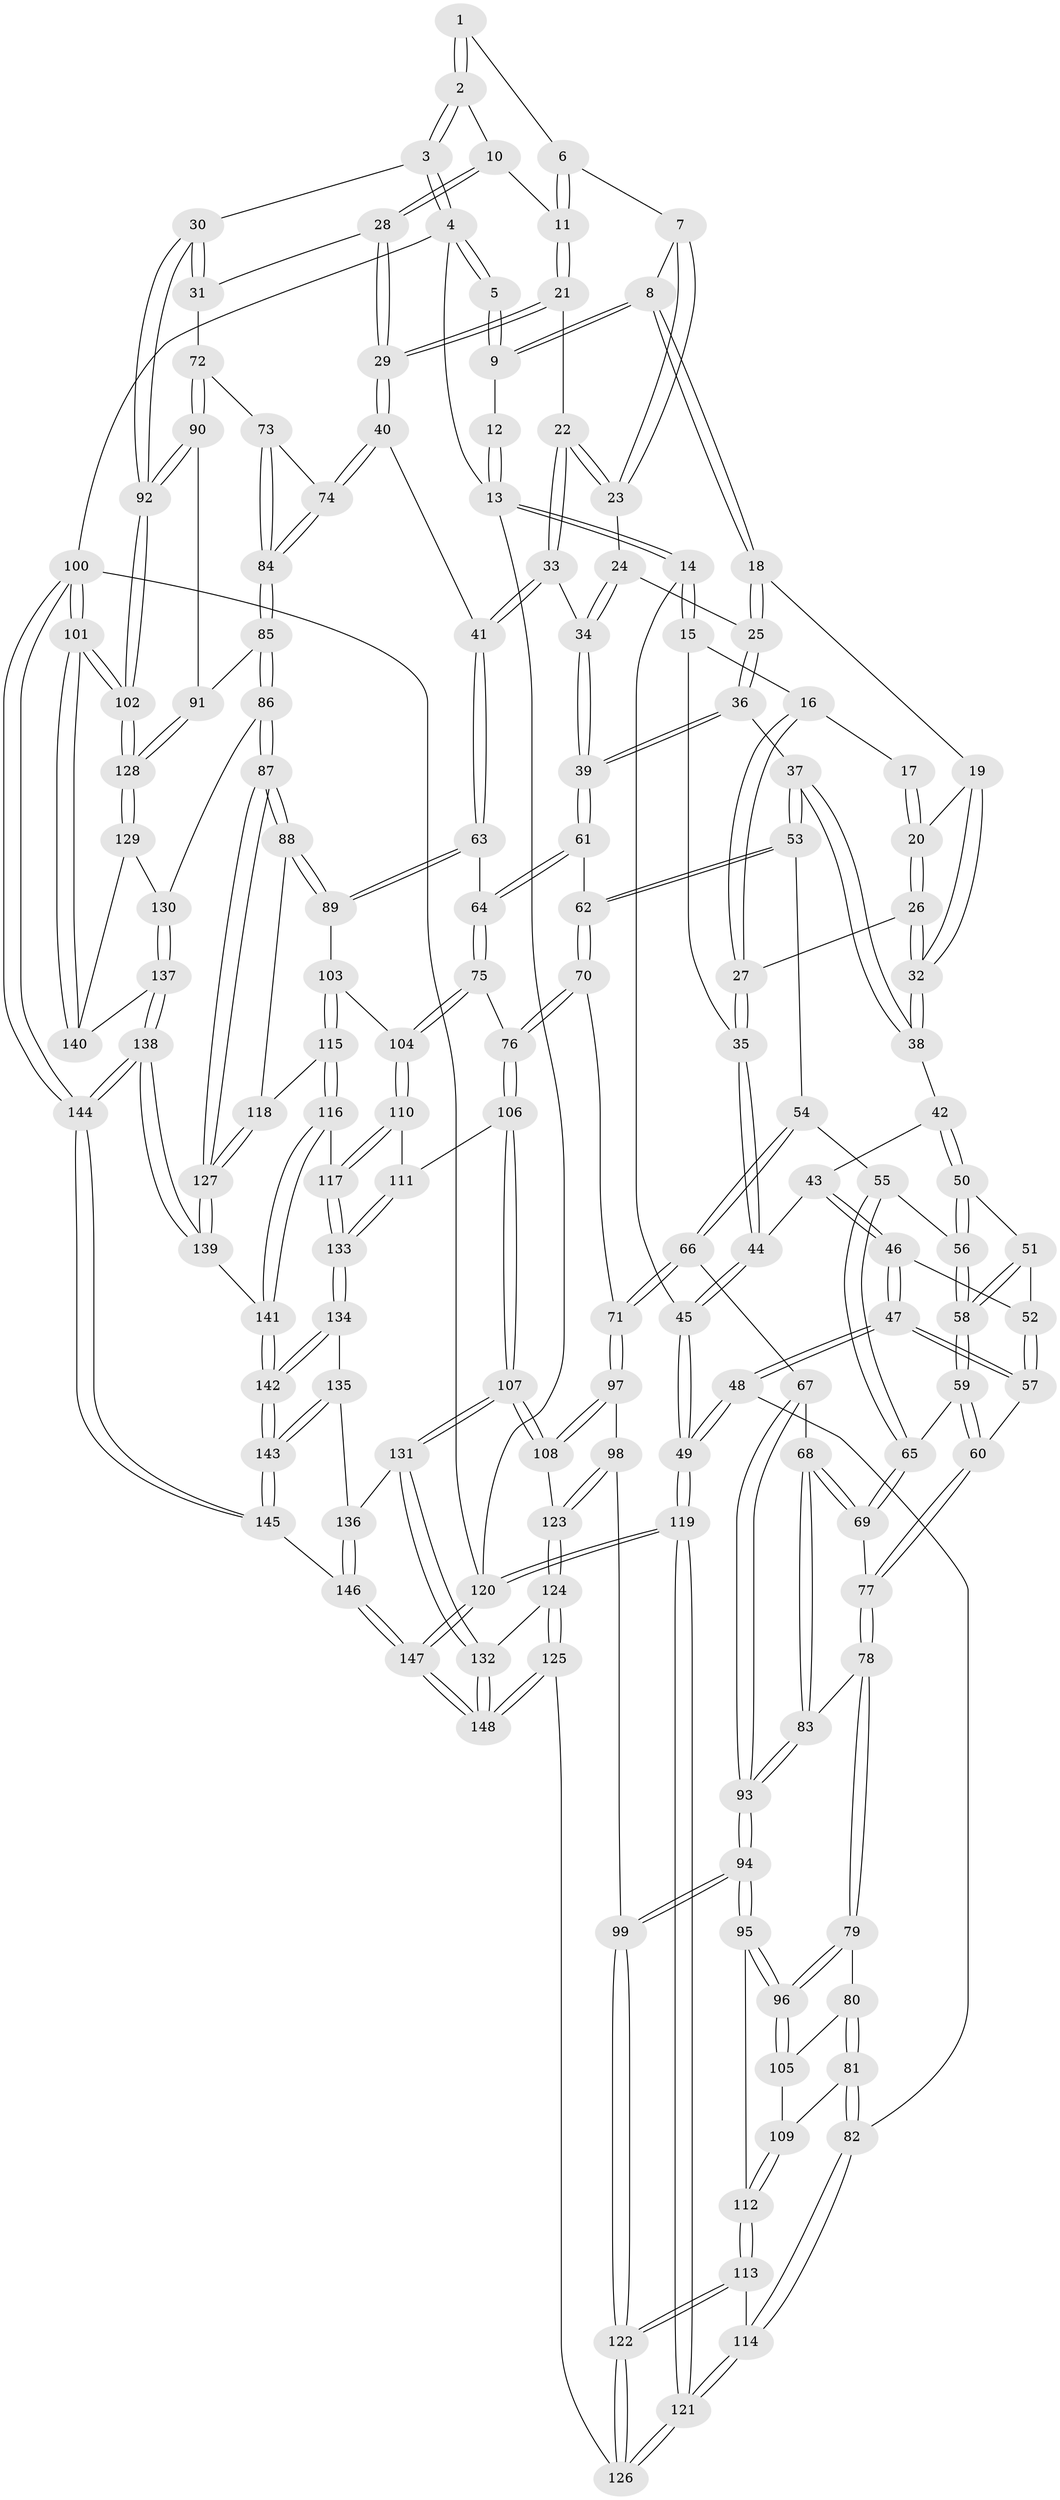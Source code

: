 // Generated by graph-tools (version 1.1) at 2025/51/03/09/25 03:51:02]
// undirected, 148 vertices, 367 edges
graph export_dot {
graph [start="1"]
  node [color=gray90,style=filled];
  1 [pos="+0.6773376591236867+0.07148841981954411"];
  2 [pos="+0.9406538503676586+0.027489678621168936"];
  3 [pos="+1+0"];
  4 [pos="+1+0"];
  5 [pos="+0.6268410244667078+0"];
  6 [pos="+0.6731379953334327+0.11466652426949499"];
  7 [pos="+0.6419798096849372+0.12922013135718047"];
  8 [pos="+0.43291665050664996+0"];
  9 [pos="+0.40705338828211574+0"];
  10 [pos="+0.8601445540472501+0.107134705204563"];
  11 [pos="+0.7788279950731248+0.15435996509368335"];
  12 [pos="+0.3078803730855809+0"];
  13 [pos="+0+0"];
  14 [pos="+0+0.13377404914029048"];
  15 [pos="+0+0.1416245211420909"];
  16 [pos="+0.04281586836109297+0.13272432754483088"];
  17 [pos="+0.2176721553509348+0.0200106106202604"];
  18 [pos="+0.4390385957939188+0.1535517296716403"];
  19 [pos="+0.3087845715449488+0.19608900687213815"];
  20 [pos="+0.22575090957345695+0.18456619226974"];
  21 [pos="+0.7281994535438598+0.25237498631821814"];
  22 [pos="+0.7037431875443072+0.2514527276198228"];
  23 [pos="+0.6228595416348015+0.1981828337572954"];
  24 [pos="+0.6069318547984015+0.20393647019666658"];
  25 [pos="+0.445666193602284+0.1731439072534022"];
  26 [pos="+0.1911756485730324+0.2541871834289437"];
  27 [pos="+0.18967479332907447+0.2544368394327213"];
  28 [pos="+0.8457294640713839+0.39948917626425634"];
  29 [pos="+0.8214842980067042+0.40900768882659666"];
  30 [pos="+1+0.316708891572334"];
  31 [pos="+0.9550877401444545+0.38346540185852945"];
  32 [pos="+0.2862269545849906+0.3322489898420492"];
  33 [pos="+0.5692572919983376+0.3637819600386371"];
  34 [pos="+0.5681204315352517+0.3635446884388768"];
  35 [pos="+0.12003788807156517+0.30931836283022474"];
  36 [pos="+0.43841131779558673+0.3076836009143537"];
  37 [pos="+0.32530370389417806+0.34947064243984965"];
  38 [pos="+0.2882840404634209+0.33465289711156365"];
  39 [pos="+0.5071375205407574+0.3680236061259896"];
  40 [pos="+0.7851896245028661+0.4535405798651329"];
  41 [pos="+0.7323374066297959+0.4689337699654697"];
  42 [pos="+0.247013177385609+0.36540772239934355"];
  43 [pos="+0.15437270515612855+0.3814825400142938"];
  44 [pos="+0.11433844141577987+0.3182693965998857"];
  45 [pos="+0+0.46655755299622237"];
  46 [pos="+0.1531930238972566+0.4094663740597716"];
  47 [pos="+0+0.5214571765905952"];
  48 [pos="+0+0.5247391677972644"];
  49 [pos="+0+0.5030734747619529"];
  50 [pos="+0.207796799064928+0.4321627643145305"];
  51 [pos="+0.1815805779740029+0.43033989665032596"];
  52 [pos="+0.15810088554088692+0.41538862326306686"];
  53 [pos="+0.31799849224054877+0.4548798249953425"];
  54 [pos="+0.27833910078765256+0.4850949668600934"];
  55 [pos="+0.2747567811011725+0.48523273718028137"];
  56 [pos="+0.22402587712131633+0.45815230168288323"];
  57 [pos="+0.1282249171210264+0.5152473097755653"];
  58 [pos="+0.16159903175026719+0.5048357574910964"];
  59 [pos="+0.1554484880874135+0.5135658828980296"];
  60 [pos="+0.13719696881418847+0.5165870922847591"];
  61 [pos="+0.4842280678447222+0.47705217585148413"];
  62 [pos="+0.3778677073931783+0.5007253453547883"];
  63 [pos="+0.6878081306162096+0.5269737414976211"];
  64 [pos="+0.5267970765963318+0.5736282117452363"];
  65 [pos="+0.20472854577649244+0.5338990699690932"];
  66 [pos="+0.292568796153463+0.594026145832744"];
  67 [pos="+0.2542434070991149+0.5947928909678182"];
  68 [pos="+0.22398128004979026+0.5790313510922873"];
  69 [pos="+0.21681622964079167+0.5680158304005178"];
  70 [pos="+0.36068522616671045+0.6146377578260493"];
  71 [pos="+0.3388169854011105+0.6245574025605566"];
  72 [pos="+0.9460315364031481+0.5820784634502358"];
  73 [pos="+0.9388506070172056+0.5815354827554825"];
  74 [pos="+0.818429371208525+0.5192001349152693"];
  75 [pos="+0.5207910248289167+0.5894469286982421"];
  76 [pos="+0.4678125634741375+0.631754607085711"];
  77 [pos="+0.16126341493831037+0.5823425925430102"];
  78 [pos="+0.15835023534640555+0.6159082636045137"];
  79 [pos="+0.1537784652343944+0.6181432139786569"];
  80 [pos="+0.0673854348574614+0.6260734012209535"];
  81 [pos="+0+0.5737249045381558"];
  82 [pos="+0+0.5649553561963726"];
  83 [pos="+0.17597926660806215+0.6184153449814209"];
  84 [pos="+0.8386209648075772+0.6976979115271238"];
  85 [pos="+0.83655123010817+0.7302577821546422"];
  86 [pos="+0.8292538260330101+0.7365489182517809"];
  87 [pos="+0.8070045664565856+0.7457450808864069"];
  88 [pos="+0.7118034937918671+0.6984958733281392"];
  89 [pos="+0.696613861930793+0.688926567879151"];
  90 [pos="+1+0.6611078547318756"];
  91 [pos="+0.8365608014535569+0.7302571453501554"];
  92 [pos="+1+0.6621183741894148"];
  93 [pos="+0.21198524705928676+0.6575605668694655"];
  94 [pos="+0.21696486787002417+0.7303985957326312"];
  95 [pos="+0.17450211773072688+0.7182311807486712"];
  96 [pos="+0.17028407708710194+0.7141814373547629"];
  97 [pos="+0.3253643052186672+0.6641458161050523"];
  98 [pos="+0.23955235626252608+0.7458766829167633"];
  99 [pos="+0.22686841093787746+0.7389933306068631"];
  100 [pos="+1+1"];
  101 [pos="+1+1"];
  102 [pos="+1+0.9606276176934029"];
  103 [pos="+0.629545377216343+0.7056452081282724"];
  104 [pos="+0.615868965966586+0.703279745995832"];
  105 [pos="+0.11589379141054292+0.6809421569889581"];
  106 [pos="+0.4670717162560303+0.772457593659592"];
  107 [pos="+0.44081933841536153+0.7881265089492555"];
  108 [pos="+0.41236835998594124+0.7738798158876767"];
  109 [pos="+0.08198724362700018+0.7407077812895085"];
  110 [pos="+0.5067790446085664+0.7807604706785071"];
  111 [pos="+0.5063876828195699+0.7808502224034567"];
  112 [pos="+0.09040081254542957+0.7649901499161719"];
  113 [pos="+0.08072755044390842+0.789751319068145"];
  114 [pos="+0.035740069878830466+0.7710172272685325"];
  115 [pos="+0.6286508755988193+0.8254361107487964"];
  116 [pos="+0.6280360569033518+0.8264431100414794"];
  117 [pos="+0.6239621155389223+0.826172284837786"];
  118 [pos="+0.65510529361972+0.8138080222905586"];
  119 [pos="+0+0.8887380768749579"];
  120 [pos="+0+1"];
  121 [pos="+0+0.8797176824306722"];
  122 [pos="+0.09086979131774325+0.8314968301775224"];
  123 [pos="+0.25065817732190254+0.7751067874071316"];
  124 [pos="+0.25068467551118245+0.7819468258309663"];
  125 [pos="+0.14112636327486533+0.9399661145764667"];
  126 [pos="+0.08803385301729463+0.8933937586378282"];
  127 [pos="+0.7856747036078805+0.7959260655336869"];
  128 [pos="+1+0.867326117822333"];
  129 [pos="+0.9218756775028973+0.8450578340325154"];
  130 [pos="+0.8961480794787545+0.8359650526610435"];
  131 [pos="+0.4017735620868793+0.8880920397989556"];
  132 [pos="+0.3574354422993983+0.9145830126705136"];
  133 [pos="+0.5459916824151434+0.880897347978773"];
  134 [pos="+0.546096669677398+0.8885381647551464"];
  135 [pos="+0.5204316280454477+0.911209484675575"];
  136 [pos="+0.45577075915252885+0.9167157396529029"];
  137 [pos="+0.8873954832798973+0.902728685196006"];
  138 [pos="+0.7981861835595812+0.9351436616720258"];
  139 [pos="+0.7688403537473742+0.8837169847116075"];
  140 [pos="+0.9232704655471146+0.914961568767693"];
  141 [pos="+0.6576236994396791+0.9018152169891536"];
  142 [pos="+0.6341739534233436+0.9319540723304338"];
  143 [pos="+0.6028154109517752+1"];
  144 [pos="+0.8326056837165633+1"];
  145 [pos="+0.5998261839336039+1"];
  146 [pos="+0.5903541349223447+1"];
  147 [pos="+0.22638172435859252+1"];
  148 [pos="+0.2271960672326212+1"];
  1 -- 2;
  1 -- 2;
  1 -- 6;
  2 -- 3;
  2 -- 3;
  2 -- 10;
  3 -- 4;
  3 -- 4;
  3 -- 30;
  4 -- 5;
  4 -- 5;
  4 -- 13;
  4 -- 100;
  5 -- 9;
  5 -- 9;
  6 -- 7;
  6 -- 11;
  6 -- 11;
  7 -- 8;
  7 -- 23;
  7 -- 23;
  8 -- 9;
  8 -- 9;
  8 -- 18;
  8 -- 18;
  9 -- 12;
  10 -- 11;
  10 -- 28;
  10 -- 28;
  11 -- 21;
  11 -- 21;
  12 -- 13;
  12 -- 13;
  13 -- 14;
  13 -- 14;
  13 -- 120;
  14 -- 15;
  14 -- 15;
  14 -- 45;
  15 -- 16;
  15 -- 35;
  16 -- 17;
  16 -- 27;
  16 -- 27;
  17 -- 20;
  17 -- 20;
  18 -- 19;
  18 -- 25;
  18 -- 25;
  19 -- 20;
  19 -- 32;
  19 -- 32;
  20 -- 26;
  20 -- 26;
  21 -- 22;
  21 -- 29;
  21 -- 29;
  22 -- 23;
  22 -- 23;
  22 -- 33;
  22 -- 33;
  23 -- 24;
  24 -- 25;
  24 -- 34;
  24 -- 34;
  25 -- 36;
  25 -- 36;
  26 -- 27;
  26 -- 32;
  26 -- 32;
  27 -- 35;
  27 -- 35;
  28 -- 29;
  28 -- 29;
  28 -- 31;
  29 -- 40;
  29 -- 40;
  30 -- 31;
  30 -- 31;
  30 -- 92;
  30 -- 92;
  31 -- 72;
  32 -- 38;
  32 -- 38;
  33 -- 34;
  33 -- 41;
  33 -- 41;
  34 -- 39;
  34 -- 39;
  35 -- 44;
  35 -- 44;
  36 -- 37;
  36 -- 39;
  36 -- 39;
  37 -- 38;
  37 -- 38;
  37 -- 53;
  37 -- 53;
  38 -- 42;
  39 -- 61;
  39 -- 61;
  40 -- 41;
  40 -- 74;
  40 -- 74;
  41 -- 63;
  41 -- 63;
  42 -- 43;
  42 -- 50;
  42 -- 50;
  43 -- 44;
  43 -- 46;
  43 -- 46;
  44 -- 45;
  44 -- 45;
  45 -- 49;
  45 -- 49;
  46 -- 47;
  46 -- 47;
  46 -- 52;
  47 -- 48;
  47 -- 48;
  47 -- 57;
  47 -- 57;
  48 -- 49;
  48 -- 49;
  48 -- 82;
  49 -- 119;
  49 -- 119;
  50 -- 51;
  50 -- 56;
  50 -- 56;
  51 -- 52;
  51 -- 58;
  51 -- 58;
  52 -- 57;
  52 -- 57;
  53 -- 54;
  53 -- 62;
  53 -- 62;
  54 -- 55;
  54 -- 66;
  54 -- 66;
  55 -- 56;
  55 -- 65;
  55 -- 65;
  56 -- 58;
  56 -- 58;
  57 -- 60;
  58 -- 59;
  58 -- 59;
  59 -- 60;
  59 -- 60;
  59 -- 65;
  60 -- 77;
  60 -- 77;
  61 -- 62;
  61 -- 64;
  61 -- 64;
  62 -- 70;
  62 -- 70;
  63 -- 64;
  63 -- 89;
  63 -- 89;
  64 -- 75;
  64 -- 75;
  65 -- 69;
  65 -- 69;
  66 -- 67;
  66 -- 71;
  66 -- 71;
  67 -- 68;
  67 -- 93;
  67 -- 93;
  68 -- 69;
  68 -- 69;
  68 -- 83;
  68 -- 83;
  69 -- 77;
  70 -- 71;
  70 -- 76;
  70 -- 76;
  71 -- 97;
  71 -- 97;
  72 -- 73;
  72 -- 90;
  72 -- 90;
  73 -- 74;
  73 -- 84;
  73 -- 84;
  74 -- 84;
  74 -- 84;
  75 -- 76;
  75 -- 104;
  75 -- 104;
  76 -- 106;
  76 -- 106;
  77 -- 78;
  77 -- 78;
  78 -- 79;
  78 -- 79;
  78 -- 83;
  79 -- 80;
  79 -- 96;
  79 -- 96;
  80 -- 81;
  80 -- 81;
  80 -- 105;
  81 -- 82;
  81 -- 82;
  81 -- 109;
  82 -- 114;
  82 -- 114;
  83 -- 93;
  83 -- 93;
  84 -- 85;
  84 -- 85;
  85 -- 86;
  85 -- 86;
  85 -- 91;
  86 -- 87;
  86 -- 87;
  86 -- 130;
  87 -- 88;
  87 -- 88;
  87 -- 127;
  87 -- 127;
  88 -- 89;
  88 -- 89;
  88 -- 118;
  89 -- 103;
  90 -- 91;
  90 -- 92;
  90 -- 92;
  91 -- 128;
  91 -- 128;
  92 -- 102;
  92 -- 102;
  93 -- 94;
  93 -- 94;
  94 -- 95;
  94 -- 95;
  94 -- 99;
  94 -- 99;
  95 -- 96;
  95 -- 96;
  95 -- 112;
  96 -- 105;
  96 -- 105;
  97 -- 98;
  97 -- 108;
  97 -- 108;
  98 -- 99;
  98 -- 123;
  98 -- 123;
  99 -- 122;
  99 -- 122;
  100 -- 101;
  100 -- 101;
  100 -- 144;
  100 -- 144;
  100 -- 120;
  101 -- 102;
  101 -- 102;
  101 -- 140;
  101 -- 140;
  102 -- 128;
  102 -- 128;
  103 -- 104;
  103 -- 115;
  103 -- 115;
  104 -- 110;
  104 -- 110;
  105 -- 109;
  106 -- 107;
  106 -- 107;
  106 -- 111;
  107 -- 108;
  107 -- 108;
  107 -- 131;
  107 -- 131;
  108 -- 123;
  109 -- 112;
  109 -- 112;
  110 -- 111;
  110 -- 117;
  110 -- 117;
  111 -- 133;
  111 -- 133;
  112 -- 113;
  112 -- 113;
  113 -- 114;
  113 -- 122;
  113 -- 122;
  114 -- 121;
  114 -- 121;
  115 -- 116;
  115 -- 116;
  115 -- 118;
  116 -- 117;
  116 -- 141;
  116 -- 141;
  117 -- 133;
  117 -- 133;
  118 -- 127;
  118 -- 127;
  119 -- 120;
  119 -- 120;
  119 -- 121;
  119 -- 121;
  120 -- 147;
  120 -- 147;
  121 -- 126;
  121 -- 126;
  122 -- 126;
  122 -- 126;
  123 -- 124;
  123 -- 124;
  124 -- 125;
  124 -- 125;
  124 -- 132;
  125 -- 126;
  125 -- 148;
  125 -- 148;
  127 -- 139;
  127 -- 139;
  128 -- 129;
  128 -- 129;
  129 -- 130;
  129 -- 140;
  130 -- 137;
  130 -- 137;
  131 -- 132;
  131 -- 132;
  131 -- 136;
  132 -- 148;
  132 -- 148;
  133 -- 134;
  133 -- 134;
  134 -- 135;
  134 -- 142;
  134 -- 142;
  135 -- 136;
  135 -- 143;
  135 -- 143;
  136 -- 146;
  136 -- 146;
  137 -- 138;
  137 -- 138;
  137 -- 140;
  138 -- 139;
  138 -- 139;
  138 -- 144;
  138 -- 144;
  139 -- 141;
  141 -- 142;
  141 -- 142;
  142 -- 143;
  142 -- 143;
  143 -- 145;
  143 -- 145;
  144 -- 145;
  144 -- 145;
  145 -- 146;
  146 -- 147;
  146 -- 147;
  147 -- 148;
  147 -- 148;
}

